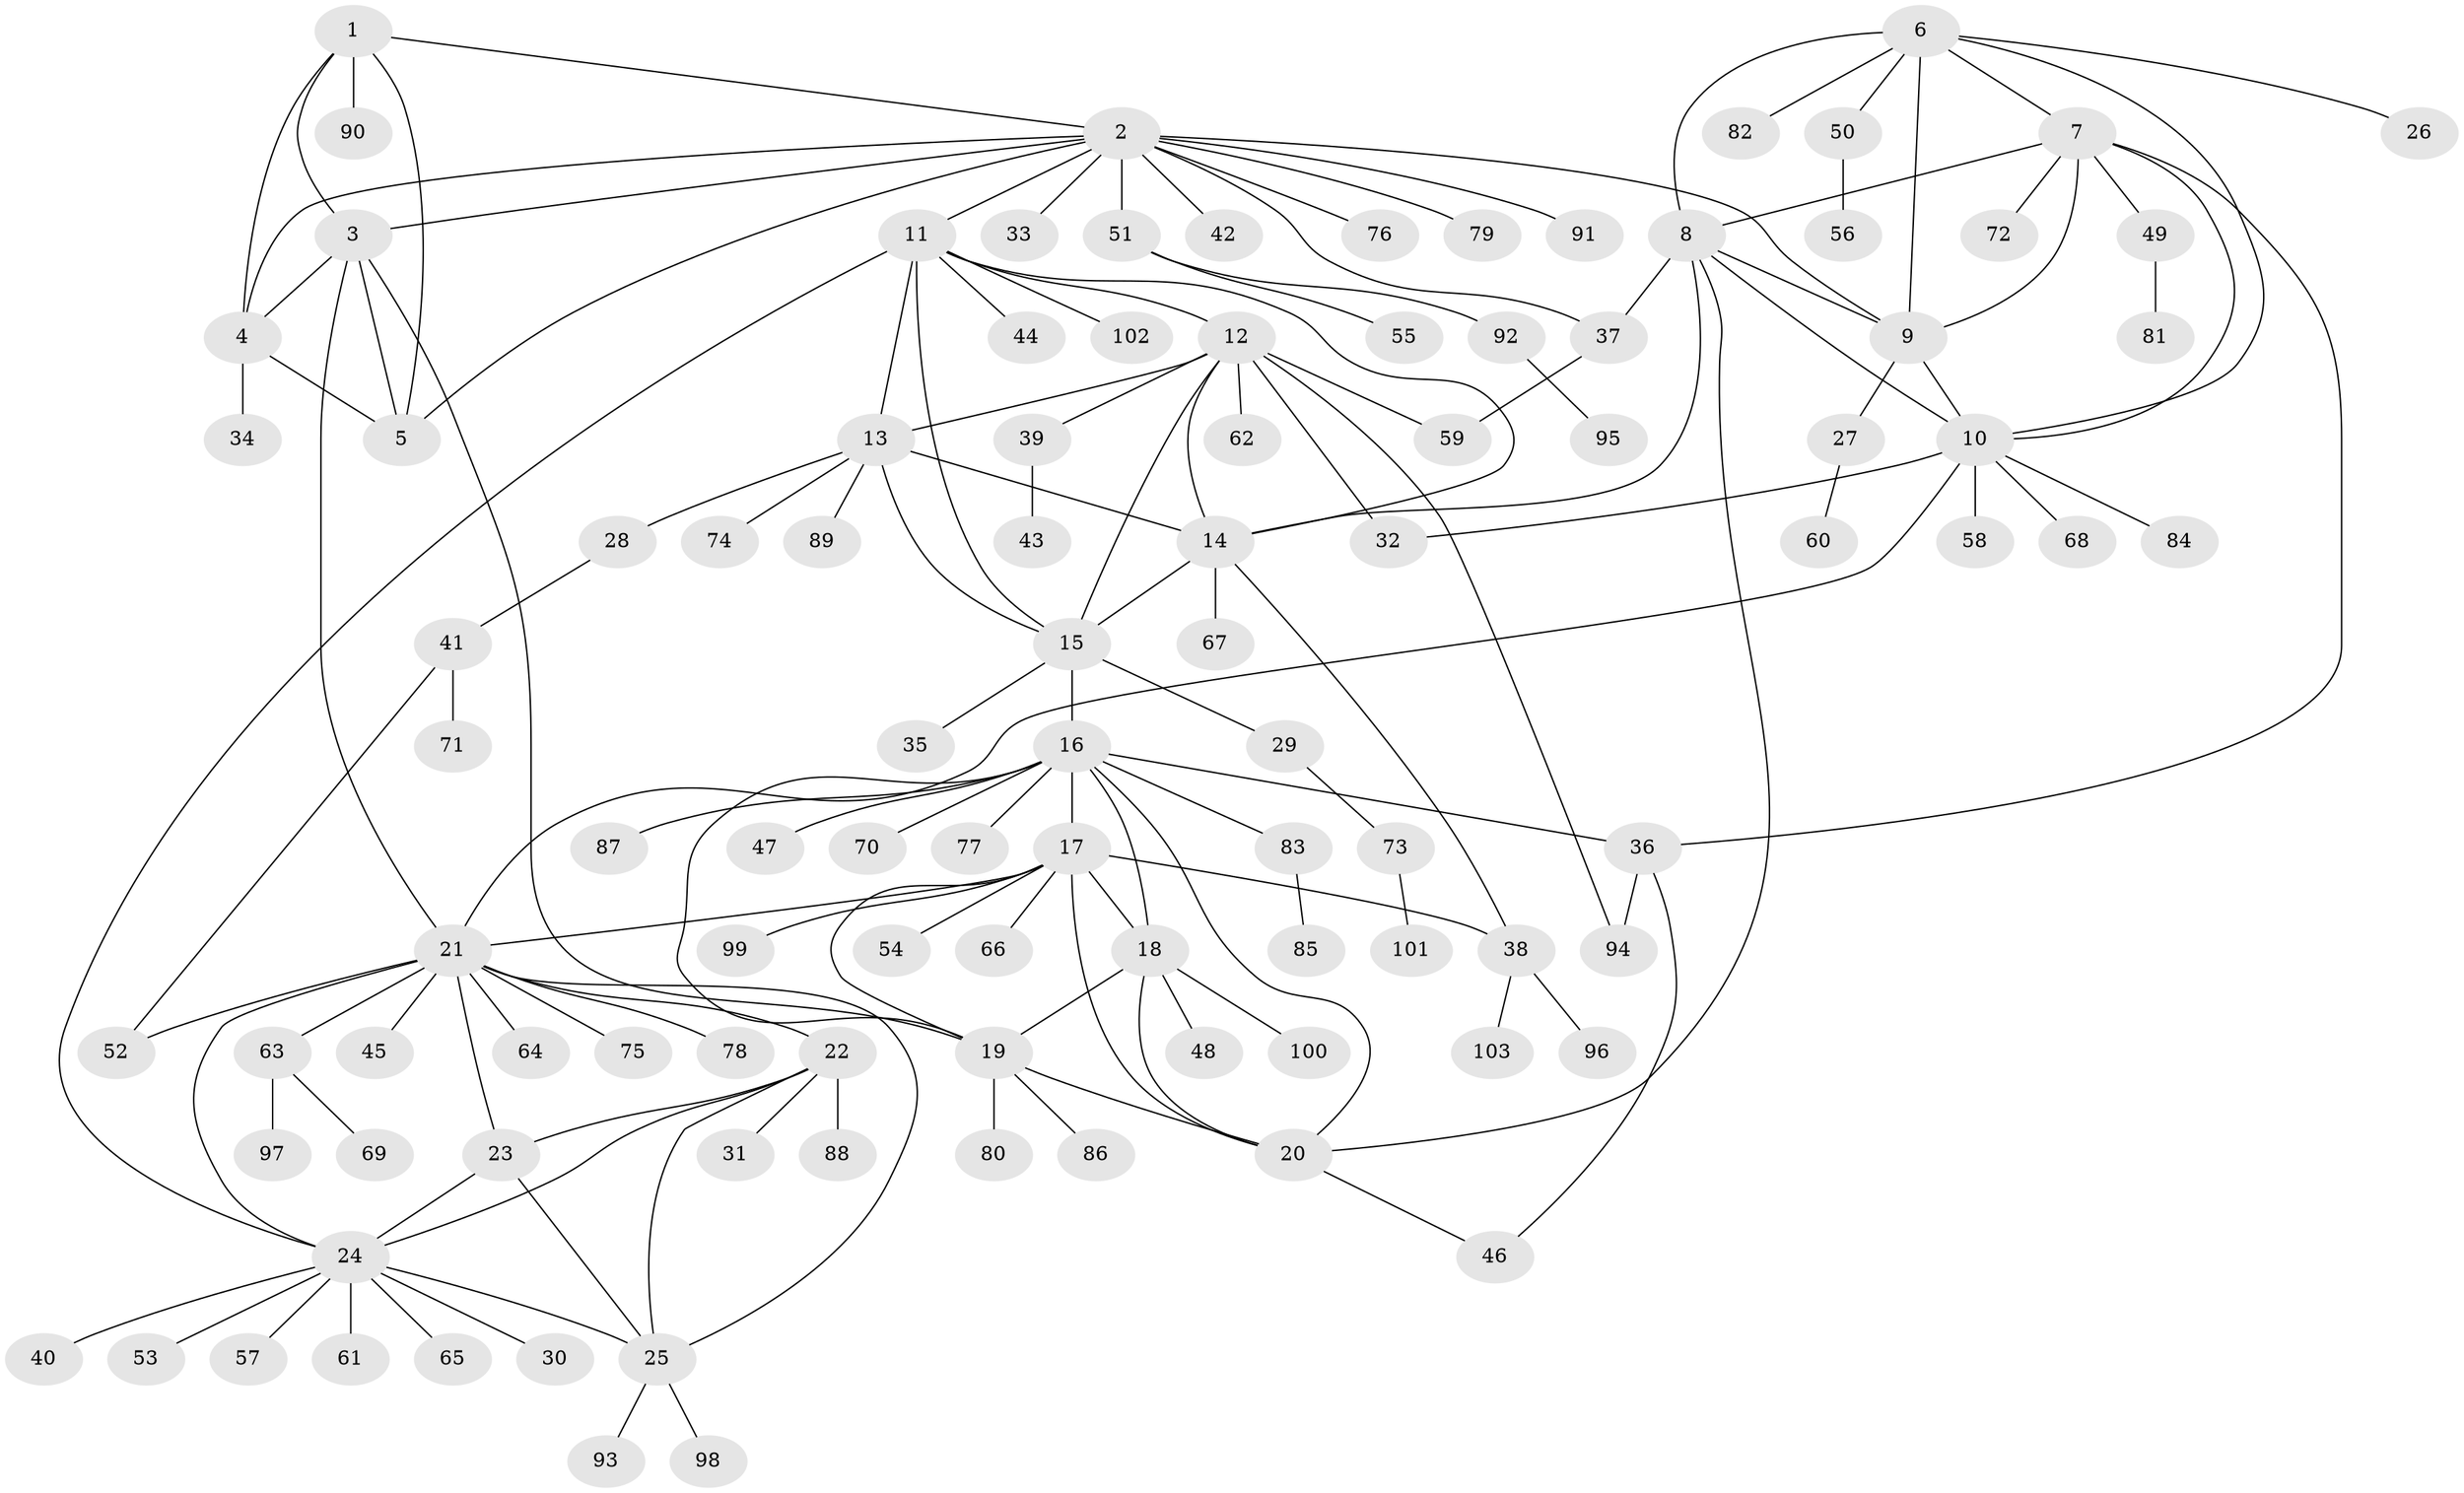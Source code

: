 // coarse degree distribution, {4: 0.0392156862745098, 3: 0.0196078431372549, 5: 0.058823529411764705, 7: 0.0196078431372549, 1: 0.7647058823529411, 22: 0.0196078431372549, 8: 0.0196078431372549, 2: 0.0392156862745098, 10: 0.0196078431372549}
// Generated by graph-tools (version 1.1) at 2025/59/03/04/25 21:59:11]
// undirected, 103 vertices, 146 edges
graph export_dot {
graph [start="1"]
  node [color=gray90,style=filled];
  1;
  2;
  3;
  4;
  5;
  6;
  7;
  8;
  9;
  10;
  11;
  12;
  13;
  14;
  15;
  16;
  17;
  18;
  19;
  20;
  21;
  22;
  23;
  24;
  25;
  26;
  27;
  28;
  29;
  30;
  31;
  32;
  33;
  34;
  35;
  36;
  37;
  38;
  39;
  40;
  41;
  42;
  43;
  44;
  45;
  46;
  47;
  48;
  49;
  50;
  51;
  52;
  53;
  54;
  55;
  56;
  57;
  58;
  59;
  60;
  61;
  62;
  63;
  64;
  65;
  66;
  67;
  68;
  69;
  70;
  71;
  72;
  73;
  74;
  75;
  76;
  77;
  78;
  79;
  80;
  81;
  82;
  83;
  84;
  85;
  86;
  87;
  88;
  89;
  90;
  91;
  92;
  93;
  94;
  95;
  96;
  97;
  98;
  99;
  100;
  101;
  102;
  103;
  1 -- 2;
  1 -- 3;
  1 -- 4;
  1 -- 5;
  1 -- 90;
  2 -- 3;
  2 -- 4;
  2 -- 5;
  2 -- 9;
  2 -- 11;
  2 -- 33;
  2 -- 37;
  2 -- 42;
  2 -- 51;
  2 -- 76;
  2 -- 79;
  2 -- 91;
  3 -- 4;
  3 -- 5;
  3 -- 19;
  3 -- 21;
  4 -- 5;
  4 -- 34;
  6 -- 7;
  6 -- 8;
  6 -- 9;
  6 -- 10;
  6 -- 26;
  6 -- 50;
  6 -- 82;
  7 -- 8;
  7 -- 9;
  7 -- 10;
  7 -- 36;
  7 -- 49;
  7 -- 72;
  8 -- 9;
  8 -- 10;
  8 -- 14;
  8 -- 20;
  8 -- 37;
  9 -- 10;
  9 -- 27;
  10 -- 21;
  10 -- 32;
  10 -- 58;
  10 -- 68;
  10 -- 84;
  11 -- 12;
  11 -- 13;
  11 -- 14;
  11 -- 15;
  11 -- 24;
  11 -- 44;
  11 -- 102;
  12 -- 13;
  12 -- 14;
  12 -- 15;
  12 -- 32;
  12 -- 39;
  12 -- 59;
  12 -- 62;
  12 -- 94;
  13 -- 14;
  13 -- 15;
  13 -- 28;
  13 -- 74;
  13 -- 89;
  14 -- 15;
  14 -- 38;
  14 -- 67;
  15 -- 16;
  15 -- 29;
  15 -- 35;
  16 -- 17;
  16 -- 18;
  16 -- 19;
  16 -- 20;
  16 -- 36;
  16 -- 47;
  16 -- 70;
  16 -- 77;
  16 -- 83;
  16 -- 87;
  17 -- 18;
  17 -- 19;
  17 -- 20;
  17 -- 21;
  17 -- 38;
  17 -- 54;
  17 -- 66;
  17 -- 99;
  18 -- 19;
  18 -- 20;
  18 -- 48;
  18 -- 100;
  19 -- 20;
  19 -- 80;
  19 -- 86;
  20 -- 46;
  21 -- 22;
  21 -- 23;
  21 -- 24;
  21 -- 25;
  21 -- 45;
  21 -- 52;
  21 -- 63;
  21 -- 64;
  21 -- 75;
  21 -- 78;
  22 -- 23;
  22 -- 24;
  22 -- 25;
  22 -- 31;
  22 -- 88;
  23 -- 24;
  23 -- 25;
  24 -- 25;
  24 -- 30;
  24 -- 40;
  24 -- 53;
  24 -- 57;
  24 -- 61;
  24 -- 65;
  25 -- 93;
  25 -- 98;
  27 -- 60;
  28 -- 41;
  29 -- 73;
  36 -- 46;
  36 -- 94;
  37 -- 59;
  38 -- 96;
  38 -- 103;
  39 -- 43;
  41 -- 52;
  41 -- 71;
  49 -- 81;
  50 -- 56;
  51 -- 55;
  51 -- 92;
  63 -- 69;
  63 -- 97;
  73 -- 101;
  83 -- 85;
  92 -- 95;
}
